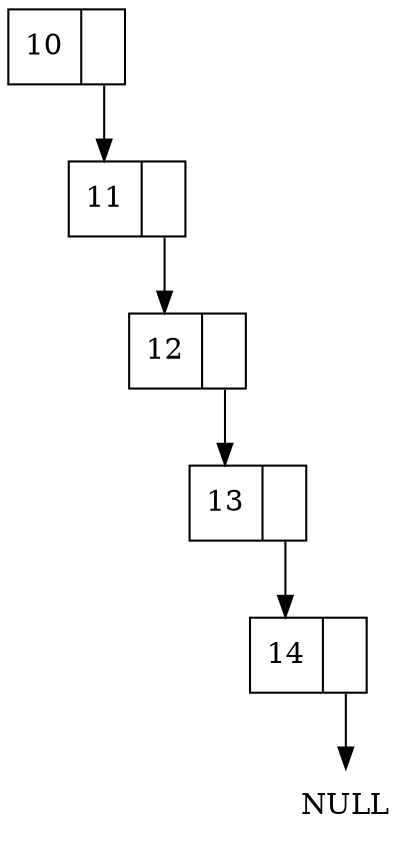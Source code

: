 # Source:
# See http://www.linuxjournal.com/article/7275
#
# A single linked list
# Use command
#   vimdot <dot-filename>
# for interactive editing
# 
# Use command
#   dot -Txlib <dot-filename> &
# or if you install utility xdot via 'sudo aptitude install xdot'
#   xdot <dot-filename> &
# for display only

digraph G {
# define nodes in the list
  node [shape = record];
  node0 [ label ="<a> 10 | <p>"];
  node1 [ label ="<a> 11 | <p>"];
  node2 [ label ="<a> 12 | <p>"];
  node3 [ label ="<a> 13 | <p>"];
  node4 [ label ="<a> 14 | <p>"];

# last pseudo node for NULL
  node [shape = plaintext];
  node5 [ label ="NULL"];

# define edges
  "node0":p:s -> "node1":a:n;
  "node1":p:s -> "node2":a:n;
  "node2":p:s -> "node3":a:n;
  "node3":p:s -> "node4":a:n;
  "node4":p:s -> "node5";
}
